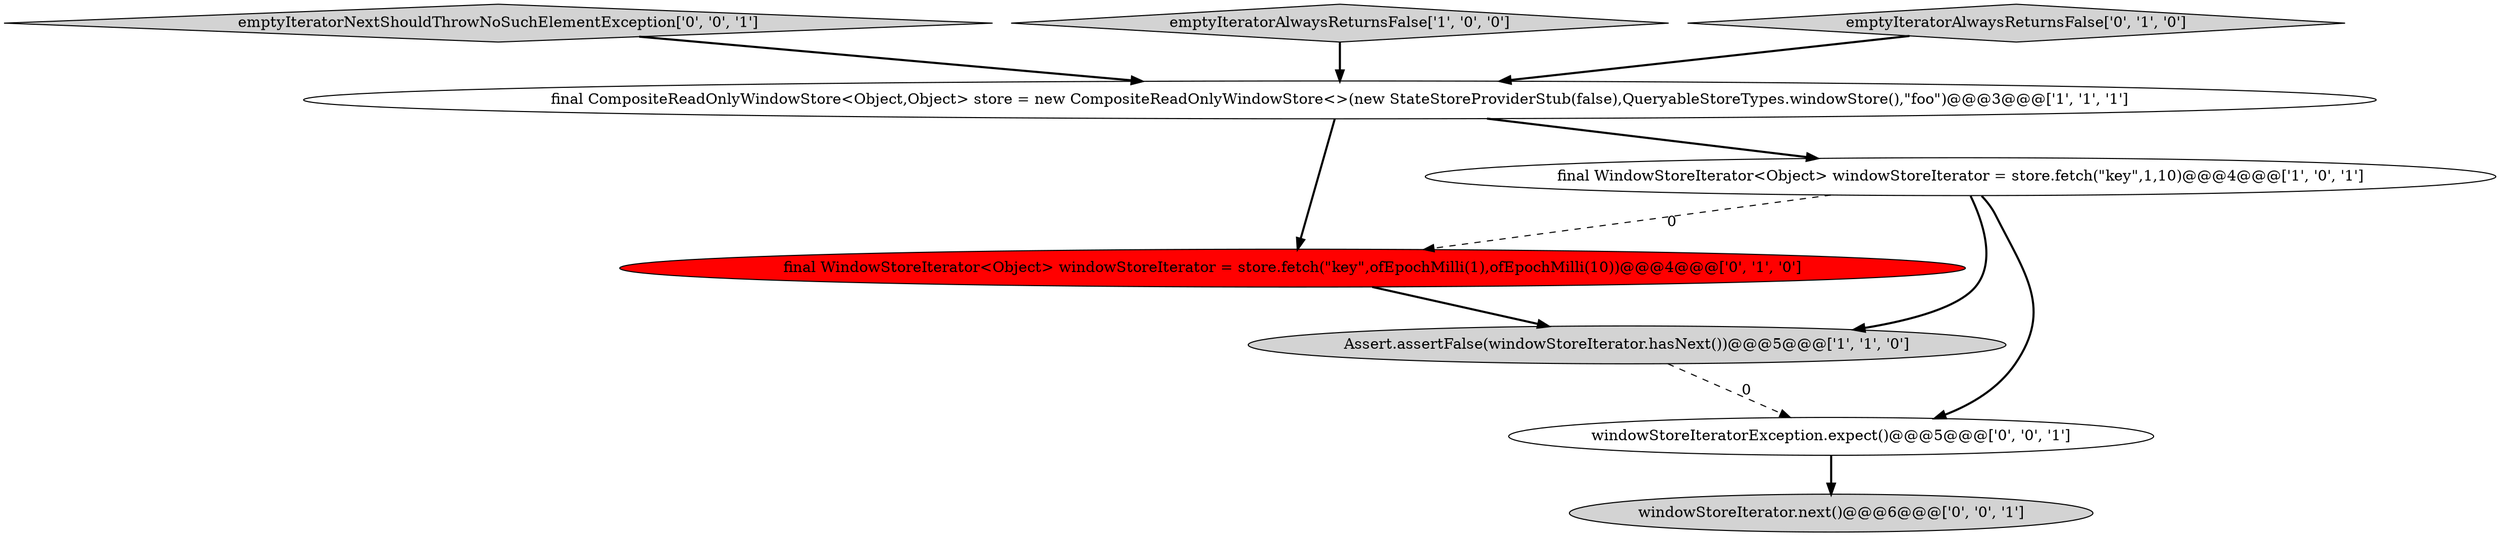 digraph {
4 [style = filled, label = "final WindowStoreIterator<Object> windowStoreIterator = store.fetch(\"key\",ofEpochMilli(1),ofEpochMilli(10))@@@4@@@['0', '1', '0']", fillcolor = red, shape = ellipse image = "AAA1AAABBB2BBB"];
7 [style = filled, label = "windowStoreIterator.next()@@@6@@@['0', '0', '1']", fillcolor = lightgray, shape = ellipse image = "AAA0AAABBB3BBB"];
2 [style = filled, label = "Assert.assertFalse(windowStoreIterator.hasNext())@@@5@@@['1', '1', '0']", fillcolor = lightgray, shape = ellipse image = "AAA0AAABBB1BBB"];
3 [style = filled, label = "final CompositeReadOnlyWindowStore<Object,Object> store = new CompositeReadOnlyWindowStore<>(new StateStoreProviderStub(false),QueryableStoreTypes.windowStore(),\"foo\")@@@3@@@['1', '1', '1']", fillcolor = white, shape = ellipse image = "AAA0AAABBB1BBB"];
8 [style = filled, label = "emptyIteratorNextShouldThrowNoSuchElementException['0', '0', '1']", fillcolor = lightgray, shape = diamond image = "AAA0AAABBB3BBB"];
0 [style = filled, label = "emptyIteratorAlwaysReturnsFalse['1', '0', '0']", fillcolor = lightgray, shape = diamond image = "AAA0AAABBB1BBB"];
6 [style = filled, label = "windowStoreIteratorException.expect()@@@5@@@['0', '0', '1']", fillcolor = white, shape = ellipse image = "AAA0AAABBB3BBB"];
5 [style = filled, label = "emptyIteratorAlwaysReturnsFalse['0', '1', '0']", fillcolor = lightgray, shape = diamond image = "AAA0AAABBB2BBB"];
1 [style = filled, label = "final WindowStoreIterator<Object> windowStoreIterator = store.fetch(\"key\",1,10)@@@4@@@['1', '0', '1']", fillcolor = white, shape = ellipse image = "AAA0AAABBB1BBB"];
0->3 [style = bold, label=""];
5->3 [style = bold, label=""];
1->4 [style = dashed, label="0"];
1->2 [style = bold, label=""];
1->6 [style = bold, label=""];
4->2 [style = bold, label=""];
6->7 [style = bold, label=""];
3->1 [style = bold, label=""];
3->4 [style = bold, label=""];
8->3 [style = bold, label=""];
2->6 [style = dashed, label="0"];
}
